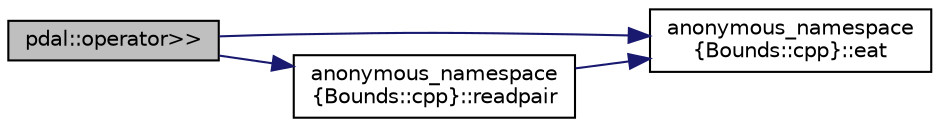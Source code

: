 digraph "pdal::operator&gt;&gt;"
{
  edge [fontname="Helvetica",fontsize="10",labelfontname="Helvetica",labelfontsize="10"];
  node [fontname="Helvetica",fontsize="10",shape=record];
  rankdir="LR";
  Node1 [label="pdal::operator\>\>",height=0.2,width=0.4,color="black", fillcolor="grey75", style="filled", fontcolor="black"];
  Node1 -> Node2 [color="midnightblue",fontsize="10",style="solid",fontname="Helvetica"];
  Node2 [label="anonymous_namespace\l\{Bounds::cpp\}::eat",height=0.2,width=0.4,color="black", fillcolor="white", style="filled",URL="$namespaceanonymous__namespace_02Bounds_8cpp_03.html#abdd845134712b4b0e90be92f871b983f"];
  Node1 -> Node3 [color="midnightblue",fontsize="10",style="solid",fontname="Helvetica"];
  Node3 [label="anonymous_namespace\l\{Bounds::cpp\}::readpair",height=0.2,width=0.4,color="black", fillcolor="white", style="filled",URL="$namespaceanonymous__namespace_02Bounds_8cpp_03.html#a8d8a220efa80215d488b9d858176da0e"];
  Node3 -> Node2 [color="midnightblue",fontsize="10",style="solid",fontname="Helvetica"];
}

